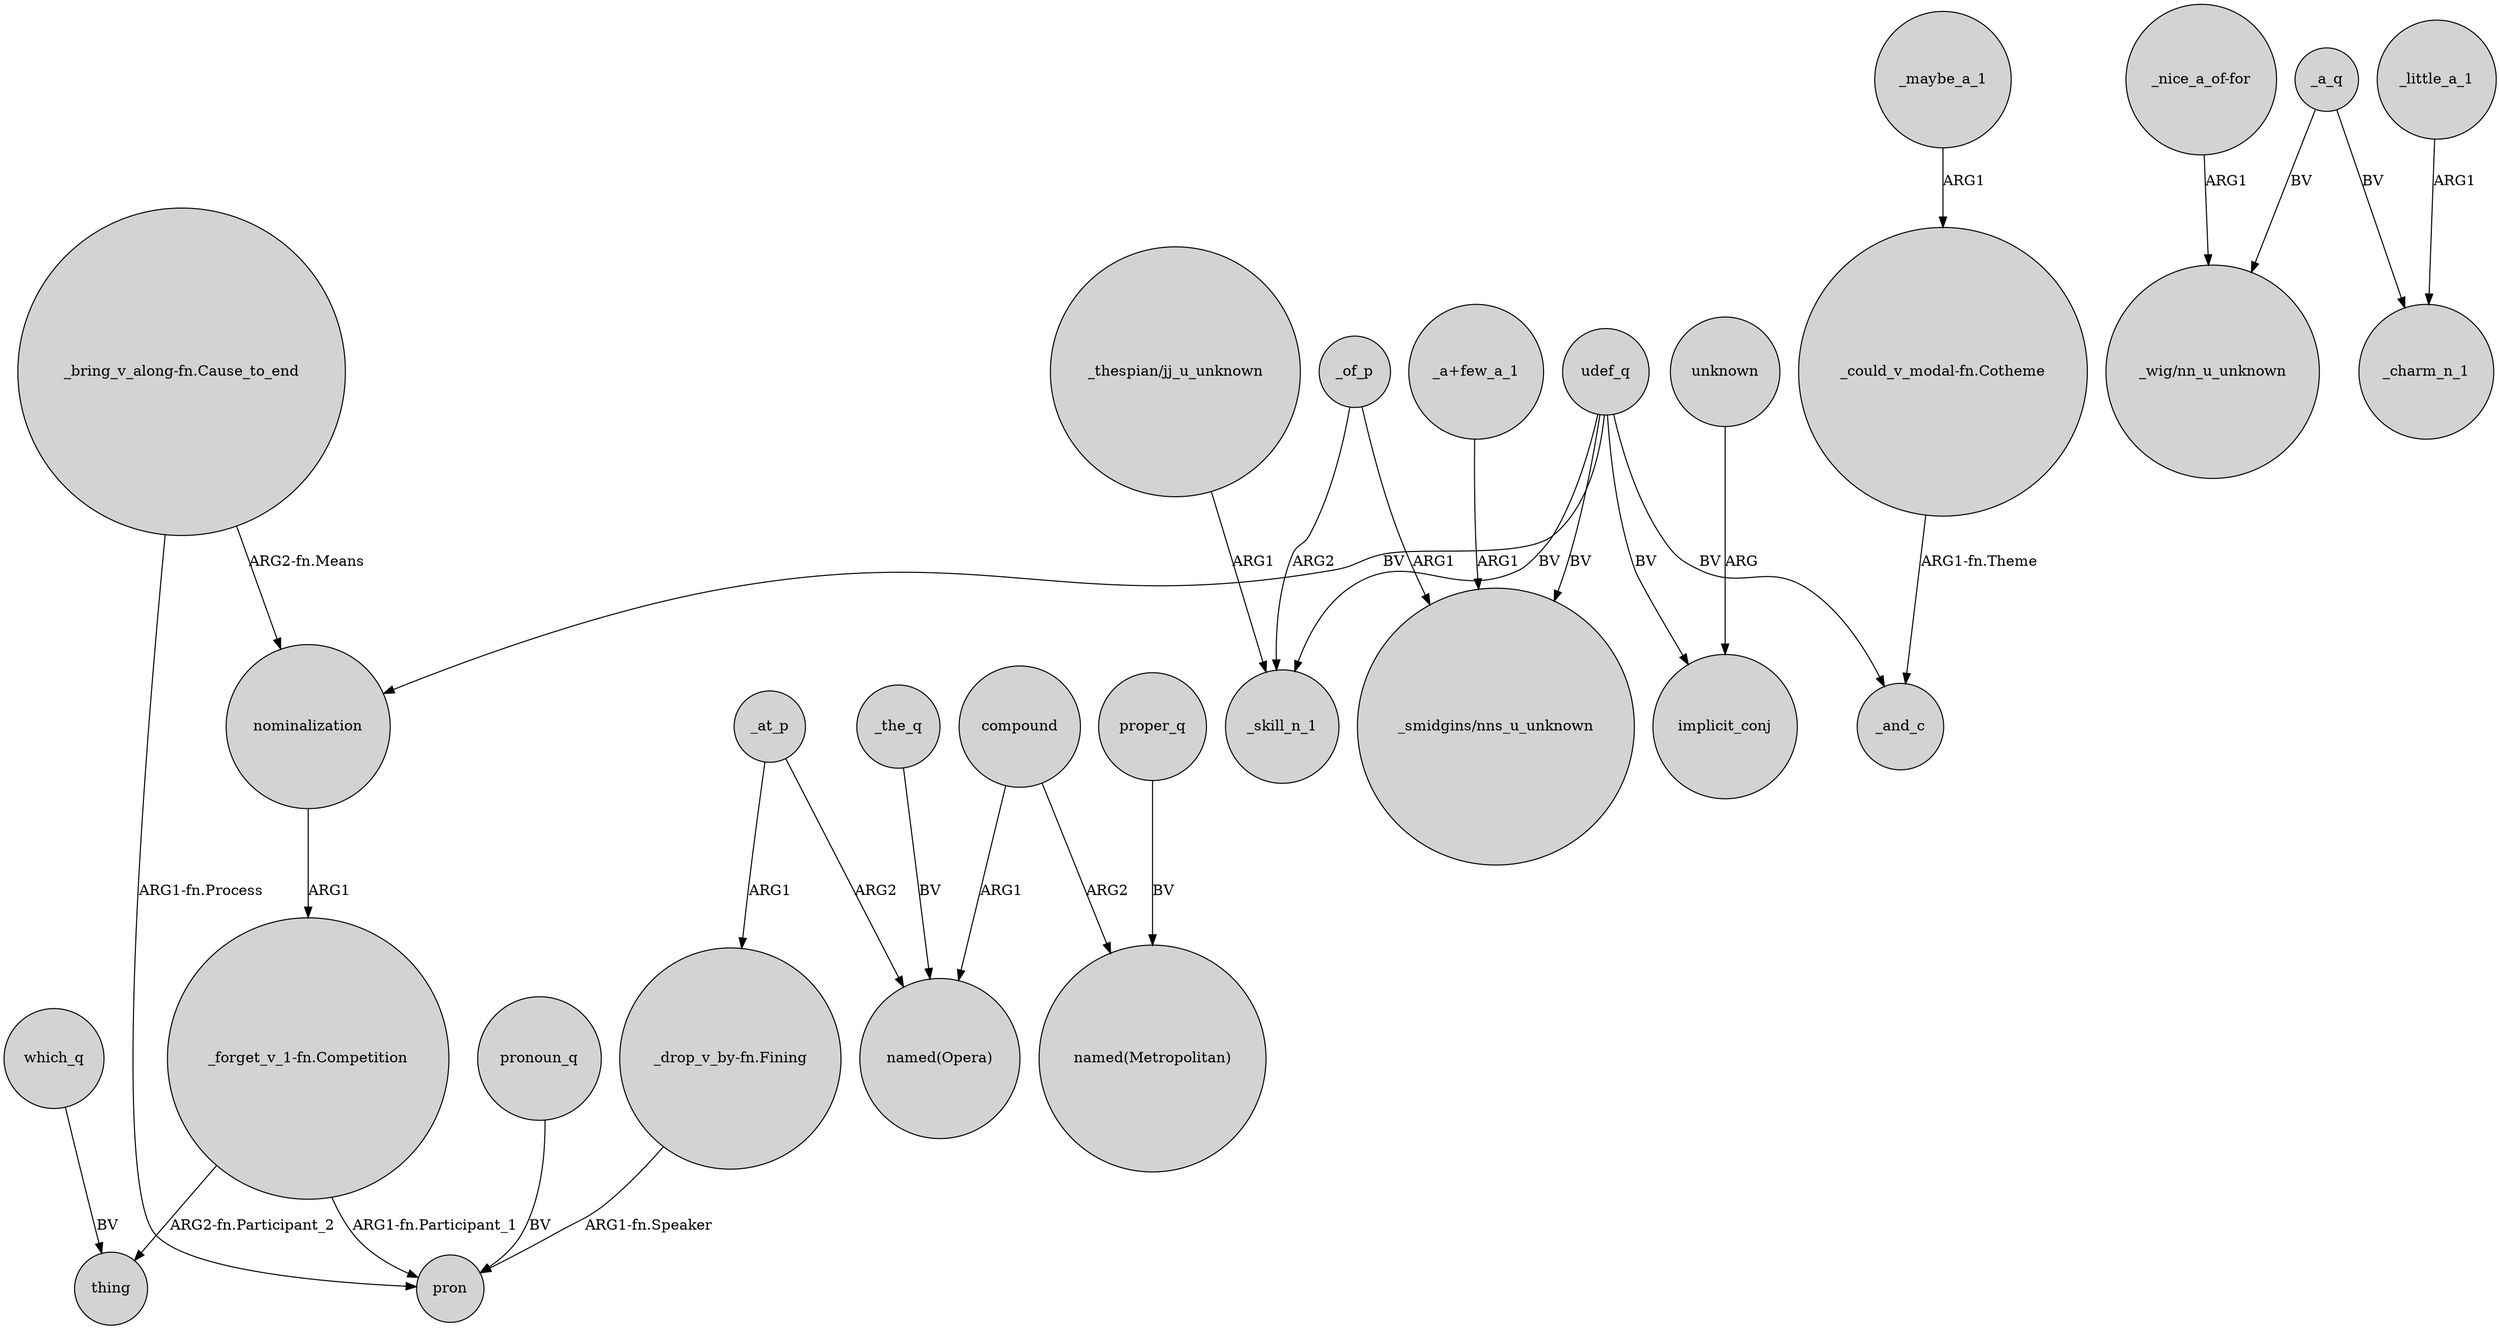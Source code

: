 digraph {
	node [shape=circle style=filled]
	"_bring_v_along-fn.Cause_to_end" -> nominalization [label="ARG2-fn.Means"]
	proper_q -> "named(Metropolitan)" [label=BV]
	compound -> "named(Metropolitan)" [label=ARG2]
	"_thespian/jj_u_unknown" -> _skill_n_1 [label=ARG1]
	_of_p -> _skill_n_1 [label=ARG2]
	udef_q -> "_smidgins/nns_u_unknown" [label=BV]
	unknown -> implicit_conj [label=ARG]
	udef_q -> nominalization [label=BV]
	which_q -> thing [label=BV]
	_at_p -> "named(Opera)" [label=ARG2]
	"_forget_v_1-fn.Competition" -> pron [label="ARG1-fn.Participant_1"]
	"_bring_v_along-fn.Cause_to_end" -> pron [label="ARG1-fn.Process"]
	"_a+few_a_1" -> "_smidgins/nns_u_unknown" [label=ARG1]
	_maybe_a_1 -> "_could_v_modal-fn.Cotheme" [label=ARG1]
	"_nice_a_of-for" -> "_wig/nn_u_unknown" [label=ARG1]
	udef_q -> _and_c [label=BV]
	_a_q -> "_wig/nn_u_unknown" [label=BV]
	pronoun_q -> pron [label=BV]
	udef_q -> _skill_n_1 [label=BV]
	"_could_v_modal-fn.Cotheme" -> _and_c [label="ARG1-fn.Theme"]
	_at_p -> "_drop_v_by-fn.Fining" [label=ARG1]
	_the_q -> "named(Opera)" [label=BV]
	_of_p -> "_smidgins/nns_u_unknown" [label=ARG1]
	_little_a_1 -> _charm_n_1 [label=ARG1]
	_a_q -> _charm_n_1 [label=BV]
	"_drop_v_by-fn.Fining" -> pron [label="ARG1-fn.Speaker"]
	nominalization -> "_forget_v_1-fn.Competition" [label=ARG1]
	compound -> "named(Opera)" [label=ARG1]
	udef_q -> implicit_conj [label=BV]
	"_forget_v_1-fn.Competition" -> thing [label="ARG2-fn.Participant_2"]
}
